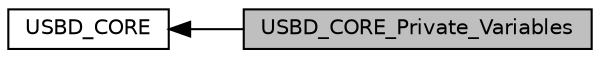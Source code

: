 digraph "USBD_CORE_Private_Variables"
{
  edge [fontname="Helvetica",fontsize="10",labelfontname="Helvetica",labelfontsize="10"];
  node [fontname="Helvetica",fontsize="10",shape=record];
  rankdir=LR;
  Node1 [label="USBD_CORE",height=0.2,width=0.4,color="black", fillcolor="white", style="filled",URL="$group___u_s_b_d___c_o_r_e.html",tooltip="This file is the Header file for usbd_core.c file. "];
  Node0 [label="USBD_CORE_Private_Variables",height=0.2,width=0.4,color="black", fillcolor="grey75", style="filled", fontcolor="black"];
  Node1->Node0 [shape=plaintext, dir="back", style="solid"];
}
